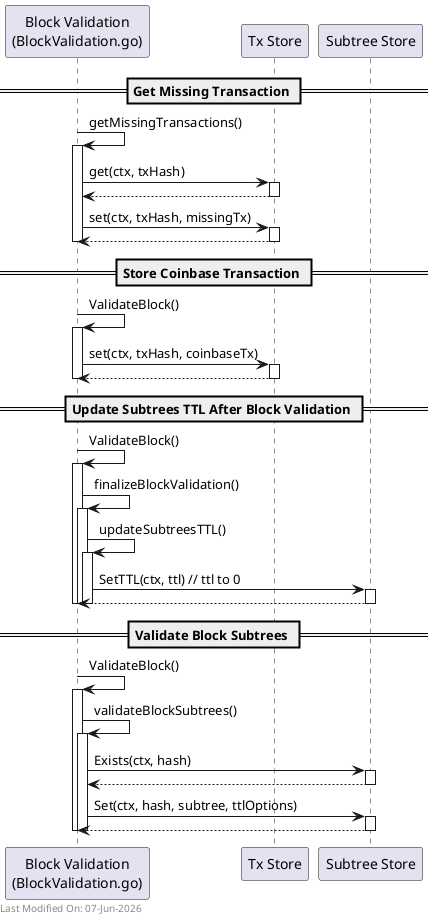 @startuml
participant "Block Validation\n(BlockValidation.go)" as BlockValidation
participant "Tx Store" as TxStore
participant "Subtree Store" as SubtreeStore

== Get Missing Transaction ==
BlockValidation -> BlockValidation : getMissingTransactions()
activate BlockValidation
BlockValidation -> TxStore : get(ctx, txHash)
activate TxStore
TxStore --> BlockValidation
deactivate TxStore
BlockValidation -> TxStore : set(ctx, txHash, missingTx)
activate TxStore
TxStore --> BlockValidation
deactivate TxStore
deactivate BlockValidation

== Store Coinbase Transaction ==
BlockValidation -> BlockValidation : ValidateBlock()
activate BlockValidation

BlockValidation -> TxStore : set(ctx, txHash, coinbaseTx)
activate TxStore
TxStore --> BlockValidation
deactivate TxStore
deactivate BlockValidation

== Update Subtrees TTL After Block Validation ==
BlockValidation -> BlockValidation : ValidateBlock()
activate BlockValidation
BlockValidation -> BlockValidation : finalizeBlockValidation()
activate BlockValidation
BlockValidation -> BlockValidation : updateSubtreesTTL()
activate BlockValidation
BlockValidation -> SubtreeStore : SetTTL(ctx, ttl) // ttl to 0
activate SubtreeStore
SubtreeStore --> BlockValidation
deactivate SubtreeStore
deactivate BlockValidation
deactivate BlockValidation
deactivate BlockValidation

== Validate Block Subtrees ==
BlockValidation -> BlockValidation : ValidateBlock()
activate BlockValidation
BlockValidation -> BlockValidation : validateBlockSubtrees()
activate BlockValidation
BlockValidation -> SubtreeStore : Exists(ctx, hash)
activate SubtreeStore
SubtreeStore --> BlockValidation
deactivate SubtreeStore
BlockValidation -> SubtreeStore : Set(ctx, hash, subtree, ttlOptions)
activate SubtreeStore
SubtreeStore --> BlockValidation
deactivate SubtreeStore
deactivate BlockValidation
deactivate BlockValidation

left footer Last Modified On: %date("dd-MMM-yyyy")

@enduml
